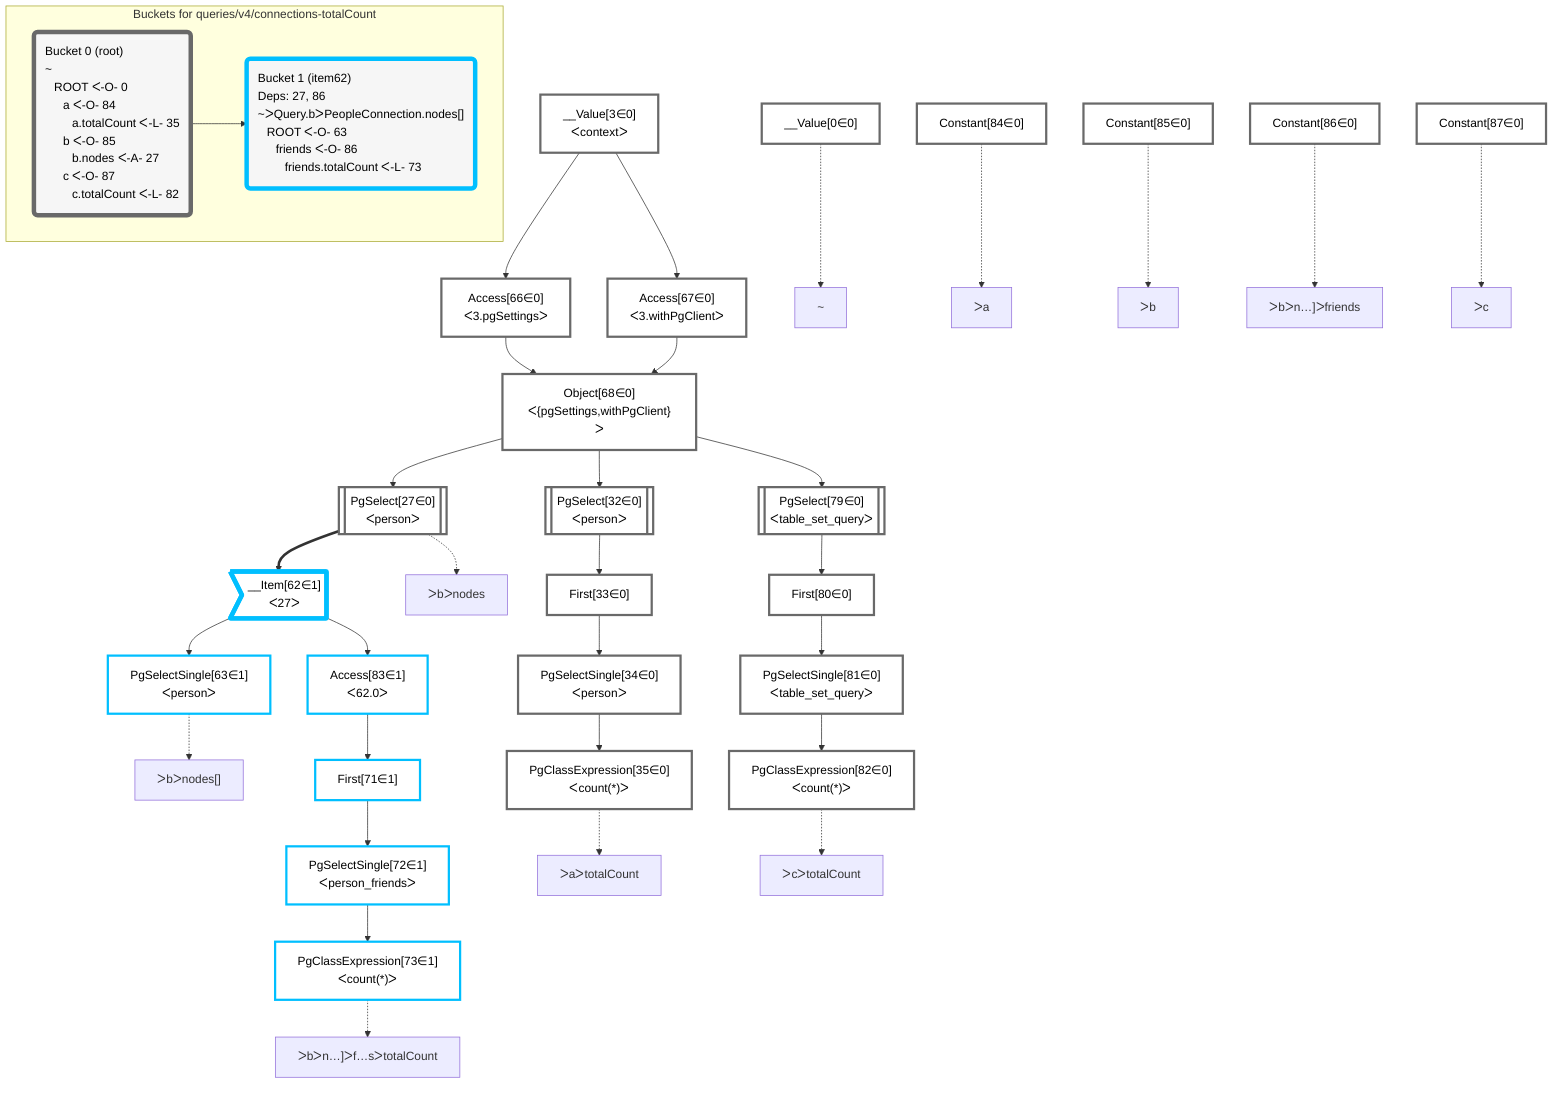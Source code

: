 graph TD
    classDef path fill:#eee,stroke:#000,color:#000
    classDef plan fill:#fff,stroke-width:3px,color:#000
    classDef itemplan fill:#fff,stroke-width:6px,color:#000
    classDef sideeffectplan fill:#f00,stroke-width:6px,color:#000
    classDef bucket fill:#f6f6f6,color:#000,stroke-width:6px,text-align:left


    %% define plans
    __Value0["__Value[0∈0]"]:::plan
    __Value3["__Value[3∈0]<br />ᐸcontextᐳ"]:::plan
    Access66["Access[66∈0]<br />ᐸ3.pgSettingsᐳ"]:::plan
    Access67["Access[67∈0]<br />ᐸ3.withPgClientᐳ"]:::plan
    Object68["Object[68∈0]<br />ᐸ{pgSettings,withPgClient}ᐳ"]:::plan
    PgSelect27[["PgSelect[27∈0]<br />ᐸpersonᐳ"]]:::plan
    Constant84["Constant[84∈0]"]:::plan
    PgSelect32[["PgSelect[32∈0]<br />ᐸpersonᐳ"]]:::plan
    First33["First[33∈0]"]:::plan
    PgSelectSingle34["PgSelectSingle[34∈0]<br />ᐸpersonᐳ"]:::plan
    PgClassExpression35["PgClassExpression[35∈0]<br />ᐸcount(*)ᐳ"]:::plan
    Constant85["Constant[85∈0]"]:::plan
    __Item62>"__Item[62∈1]<br />ᐸ27ᐳ"]:::itemplan
    PgSelectSingle63["PgSelectSingle[63∈1]<br />ᐸpersonᐳ"]:::plan
    Constant86["Constant[86∈0]"]:::plan
    Access83["Access[83∈1]<br />ᐸ62.0ᐳ"]:::plan
    First71["First[71∈1]"]:::plan
    PgSelectSingle72["PgSelectSingle[72∈1]<br />ᐸperson_friendsᐳ"]:::plan
    PgClassExpression73["PgClassExpression[73∈1]<br />ᐸcount(*)ᐳ"]:::plan
    Constant87["Constant[87∈0]"]:::plan
    PgSelect79[["PgSelect[79∈0]<br />ᐸtable_set_queryᐳ"]]:::plan
    First80["First[80∈0]"]:::plan
    PgSelectSingle81["PgSelectSingle[81∈0]<br />ᐸtable_set_queryᐳ"]:::plan
    PgClassExpression82["PgClassExpression[82∈0]<br />ᐸcount(*)ᐳ"]:::plan

    %% plan dependencies
    __Value3 --> Access66
    __Value3 --> Access67
    Access66 & Access67 --> Object68
    Object68 --> PgSelect27
    Object68 --> PgSelect32
    PgSelect32 --> First33
    First33 --> PgSelectSingle34
    PgSelectSingle34 --> PgClassExpression35
    PgSelect27 ==> __Item62
    __Item62 --> PgSelectSingle63
    __Item62 --> Access83
    Access83 --> First71
    First71 --> PgSelectSingle72
    PgSelectSingle72 --> PgClassExpression73
    Object68 --> PgSelect79
    PgSelect79 --> First80
    First80 --> PgSelectSingle81
    PgSelectSingle81 --> PgClassExpression82

    %% plan-to-path relationships
    P0["~"]
    __Value0 -.-> P0
    P27["ᐳbᐳnodes"]
    PgSelect27 -.-> P27
    P35["ᐳaᐳtotalCount"]
    PgClassExpression35 -.-> P35
    P63["ᐳbᐳnodes[]"]
    PgSelectSingle63 -.-> P63
    P73["ᐳbᐳn…]ᐳf…sᐳtotalCount"]
    PgClassExpression73 -.-> P73
    P82["ᐳcᐳtotalCount"]
    PgClassExpression82 -.-> P82
    P84["ᐳa"]
    Constant84 -.-> P84
    P85["ᐳb"]
    Constant85 -.-> P85
    P86["ᐳbᐳn…]ᐳfriends"]
    Constant86 -.-> P86
    P87["ᐳc"]
    Constant87 -.-> P87

    subgraph "Buckets for queries/v4/connections-totalCount"
    Bucket0("Bucket 0 (root)<br />~<br />⠀ROOT ᐸ-O- 0<br />⠀⠀a ᐸ-O- 84<br />⠀⠀⠀a.totalCount ᐸ-L- 35<br />⠀⠀b ᐸ-O- 85<br />⠀⠀⠀b.nodes ᐸ-A- 27<br />⠀⠀c ᐸ-O- 87<br />⠀⠀⠀c.totalCount ᐸ-L- 82"):::bucket
    classDef bucket0 stroke:#696969
    class Bucket0,__Value0,__Value3,PgSelect27,PgSelect32,First33,PgSelectSingle34,PgClassExpression35,Access66,Access67,Object68,PgSelect79,First80,PgSelectSingle81,PgClassExpression82,Constant84,Constant85,Constant86,Constant87 bucket0
    Bucket1("Bucket 1 (item62)<br />Deps: 27, 86<br />~ᐳQuery.bᐳPeopleConnection.nodes[]<br />⠀ROOT ᐸ-O- 63<br />⠀⠀friends ᐸ-O- 86<br />⠀⠀⠀friends.totalCount ᐸ-L- 73"):::bucket
    classDef bucket1 stroke:#00bfff
    class Bucket1,__Item62,PgSelectSingle63,First71,PgSelectSingle72,PgClassExpression73,Access83 bucket1
    Bucket0 --> Bucket1
    end